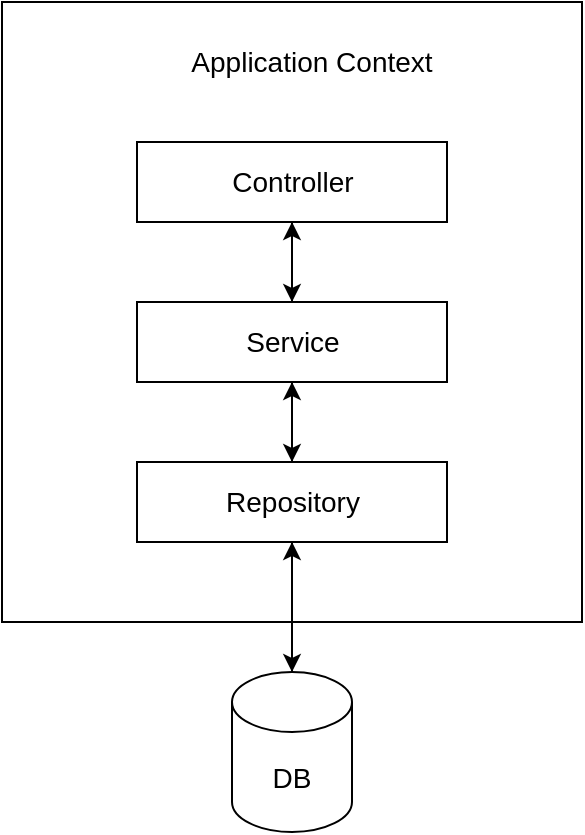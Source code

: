<mxfile version="13.7.7" type="device"><diagram id="JeB-3Dpt5dLS9eXKnO8g" name="Page-1"><mxGraphModel dx="1422" dy="735" grid="1" gridSize="10" guides="1" tooltips="1" connect="1" arrows="1" fold="1" page="1" pageScale="1" pageWidth="827" pageHeight="1169" math="0" shadow="0"><root><mxCell id="0"/><mxCell id="1" parent="0"/><mxCell id="2wi6t-pUmlInJn3wnPYN-1" value="" style="rounded=0;whiteSpace=wrap;html=1;" vertex="1" parent="1"><mxGeometry x="240" y="170" width="290" height="310" as="geometry"/></mxCell><mxCell id="2wi6t-pUmlInJn3wnPYN-2" value="&lt;font style=&quot;font-size: 14px&quot;&gt;Application Context&lt;/font&gt;" style="text;html=1;strokeColor=none;fillColor=none;align=center;verticalAlign=middle;whiteSpace=wrap;rounded=0;" vertex="1" parent="1"><mxGeometry x="310" y="190" width="170" height="20" as="geometry"/></mxCell><mxCell id="2wi6t-pUmlInJn3wnPYN-8" style="edgeStyle=orthogonalEdgeStyle;rounded=0;orthogonalLoop=1;jettySize=auto;html=1;" edge="1" parent="1" source="2wi6t-pUmlInJn3wnPYN-5" target="2wi6t-pUmlInJn3wnPYN-6"><mxGeometry relative="1" as="geometry"/></mxCell><mxCell id="2wi6t-pUmlInJn3wnPYN-5" value="&lt;font style=&quot;font-size: 14px&quot;&gt;Controller&lt;/font&gt;" style="rounded=0;whiteSpace=wrap;html=1;" vertex="1" parent="1"><mxGeometry x="307.5" y="240" width="155" height="40" as="geometry"/></mxCell><mxCell id="2wi6t-pUmlInJn3wnPYN-9" style="edgeStyle=orthogonalEdgeStyle;rounded=0;orthogonalLoop=1;jettySize=auto;html=1;" edge="1" parent="1" source="2wi6t-pUmlInJn3wnPYN-6" target="2wi6t-pUmlInJn3wnPYN-5"><mxGeometry relative="1" as="geometry"/></mxCell><mxCell id="2wi6t-pUmlInJn3wnPYN-10" style="edgeStyle=orthogonalEdgeStyle;rounded=0;orthogonalLoop=1;jettySize=auto;html=1;" edge="1" parent="1" source="2wi6t-pUmlInJn3wnPYN-6" target="2wi6t-pUmlInJn3wnPYN-7"><mxGeometry relative="1" as="geometry"/></mxCell><mxCell id="2wi6t-pUmlInJn3wnPYN-6" value="&lt;font style=&quot;font-size: 14px&quot;&gt;Service&lt;/font&gt;" style="rounded=0;whiteSpace=wrap;html=1;" vertex="1" parent="1"><mxGeometry x="307.5" y="320" width="155" height="40" as="geometry"/></mxCell><mxCell id="2wi6t-pUmlInJn3wnPYN-11" style="edgeStyle=orthogonalEdgeStyle;rounded=0;orthogonalLoop=1;jettySize=auto;html=1;" edge="1" parent="1" source="2wi6t-pUmlInJn3wnPYN-7" target="2wi6t-pUmlInJn3wnPYN-6"><mxGeometry relative="1" as="geometry"/></mxCell><mxCell id="2wi6t-pUmlInJn3wnPYN-14" style="edgeStyle=orthogonalEdgeStyle;rounded=0;orthogonalLoop=1;jettySize=auto;html=1;" edge="1" parent="1" source="2wi6t-pUmlInJn3wnPYN-7" target="2wi6t-pUmlInJn3wnPYN-13"><mxGeometry relative="1" as="geometry"/></mxCell><mxCell id="2wi6t-pUmlInJn3wnPYN-7" value="&lt;font style=&quot;font-size: 14px&quot;&gt;Repository&lt;/font&gt;" style="rounded=0;whiteSpace=wrap;html=1;" vertex="1" parent="1"><mxGeometry x="307.5" y="400" width="155" height="40" as="geometry"/></mxCell><mxCell id="2wi6t-pUmlInJn3wnPYN-15" style="edgeStyle=orthogonalEdgeStyle;rounded=0;orthogonalLoop=1;jettySize=auto;html=1;" edge="1" parent="1" source="2wi6t-pUmlInJn3wnPYN-13" target="2wi6t-pUmlInJn3wnPYN-7"><mxGeometry relative="1" as="geometry"/></mxCell><mxCell id="2wi6t-pUmlInJn3wnPYN-13" value="&lt;font style=&quot;font-size: 14px&quot;&gt;DB&lt;/font&gt;" style="shape=cylinder3;whiteSpace=wrap;html=1;boundedLbl=1;backgroundOutline=1;size=15;" vertex="1" parent="1"><mxGeometry x="355" y="505" width="60" height="80" as="geometry"/></mxCell></root></mxGraphModel></diagram></mxfile>
